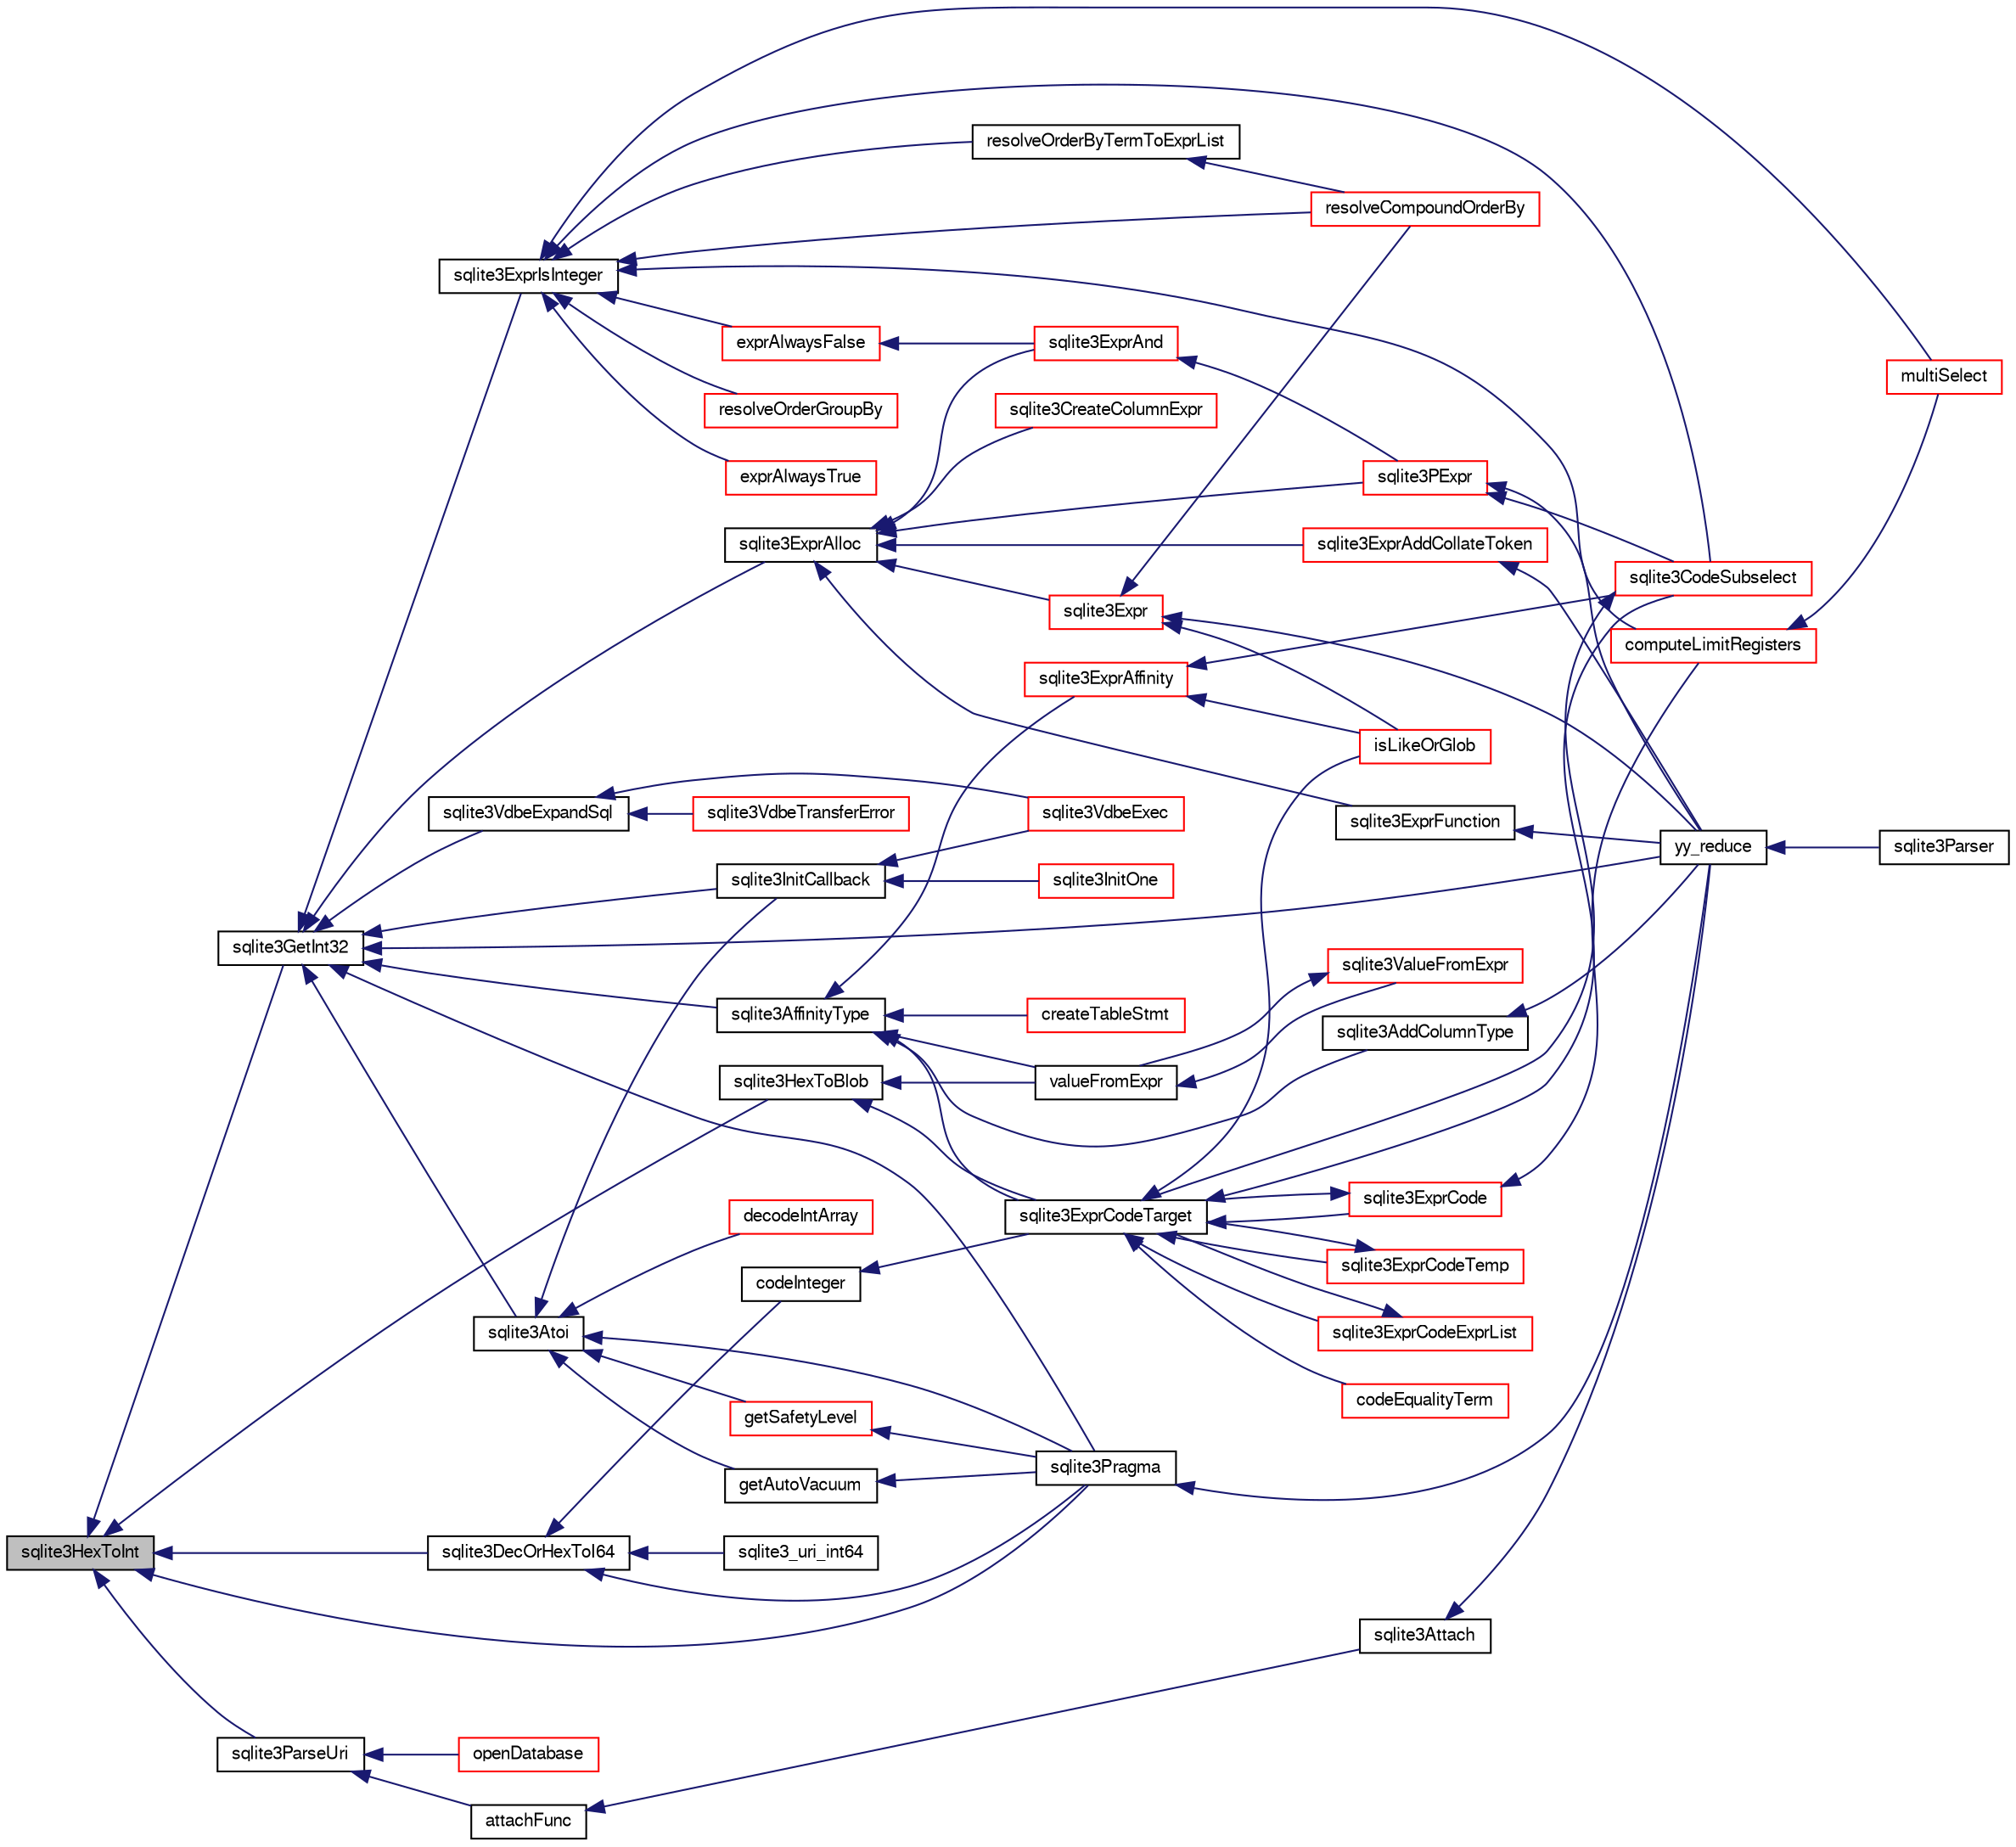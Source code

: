 digraph "sqlite3HexToInt"
{
  edge [fontname="FreeSans",fontsize="10",labelfontname="FreeSans",labelfontsize="10"];
  node [fontname="FreeSans",fontsize="10",shape=record];
  rankdir="LR";
  Node563481 [label="sqlite3HexToInt",height=0.2,width=0.4,color="black", fillcolor="grey75", style="filled", fontcolor="black"];
  Node563481 -> Node563482 [dir="back",color="midnightblue",fontsize="10",style="solid",fontname="FreeSans"];
  Node563482 [label="sqlite3DecOrHexToI64",height=0.2,width=0.4,color="black", fillcolor="white", style="filled",URL="$sqlite3_8c.html#a10bcb051eb14e5a26b3f50aa3dfb0170"];
  Node563482 -> Node563483 [dir="back",color="midnightblue",fontsize="10",style="solid",fontname="FreeSans"];
  Node563483 [label="codeInteger",height=0.2,width=0.4,color="black", fillcolor="white", style="filled",URL="$sqlite3_8c.html#aed36006f29dec5c2f70f13c970ce6961"];
  Node563483 -> Node563484 [dir="back",color="midnightblue",fontsize="10",style="solid",fontname="FreeSans"];
  Node563484 [label="sqlite3ExprCodeTarget",height=0.2,width=0.4,color="black", fillcolor="white", style="filled",URL="$sqlite3_8c.html#a4f308397a0a3ed299ed31aaa1ae2a293"];
  Node563484 -> Node563485 [dir="back",color="midnightblue",fontsize="10",style="solid",fontname="FreeSans"];
  Node563485 [label="sqlite3CodeSubselect",height=0.2,width=0.4,color="red", fillcolor="white", style="filled",URL="$sqlite3_8c.html#aa69b46d2204a1d1b110107a1be12ee0c"];
  Node563485 -> Node563484 [dir="back",color="midnightblue",fontsize="10",style="solid",fontname="FreeSans"];
  Node563484 -> Node563532 [dir="back",color="midnightblue",fontsize="10",style="solid",fontname="FreeSans"];
  Node563532 [label="sqlite3ExprCodeTemp",height=0.2,width=0.4,color="red", fillcolor="white", style="filled",URL="$sqlite3_8c.html#a3bc5c1ccb3c5851847e2aeb4a84ae1fc"];
  Node563532 -> Node563484 [dir="back",color="midnightblue",fontsize="10",style="solid",fontname="FreeSans"];
  Node563484 -> Node563533 [dir="back",color="midnightblue",fontsize="10",style="solid",fontname="FreeSans"];
  Node563533 [label="sqlite3ExprCode",height=0.2,width=0.4,color="red", fillcolor="white", style="filled",URL="$sqlite3_8c.html#a75f270fb0b111b86924cca4ea507b417"];
  Node563533 -> Node563484 [dir="back",color="midnightblue",fontsize="10",style="solid",fontname="FreeSans"];
  Node563533 -> Node563540 [dir="back",color="midnightblue",fontsize="10",style="solid",fontname="FreeSans"];
  Node563540 [label="computeLimitRegisters",height=0.2,width=0.4,color="red", fillcolor="white", style="filled",URL="$sqlite3_8c.html#ae9d37055e4905929b6f6cda5461e2f37"];
  Node563540 -> Node563526 [dir="back",color="midnightblue",fontsize="10",style="solid",fontname="FreeSans"];
  Node563526 [label="multiSelect",height=0.2,width=0.4,color="red", fillcolor="white", style="filled",URL="$sqlite3_8c.html#a6456c61f3d9b2389738753cedfa24fa7"];
  Node563484 -> Node563542 [dir="back",color="midnightblue",fontsize="10",style="solid",fontname="FreeSans"];
  Node563542 [label="sqlite3ExprCodeExprList",height=0.2,width=0.4,color="red", fillcolor="white", style="filled",URL="$sqlite3_8c.html#a05b2b3dc3de7565de24eb3a2ff4e9566"];
  Node563542 -> Node563484 [dir="back",color="midnightblue",fontsize="10",style="solid",fontname="FreeSans"];
  Node563484 -> Node563545 [dir="back",color="midnightblue",fontsize="10",style="solid",fontname="FreeSans"];
  Node563545 [label="isLikeOrGlob",height=0.2,width=0.4,color="red", fillcolor="white", style="filled",URL="$sqlite3_8c.html#a6c38e495198bf8976f68d1a6ebd74a50"];
  Node563484 -> Node563530 [dir="back",color="midnightblue",fontsize="10",style="solid",fontname="FreeSans"];
  Node563530 [label="codeEqualityTerm",height=0.2,width=0.4,color="red", fillcolor="white", style="filled",URL="$sqlite3_8c.html#ad88a57073f031452c9843e97f15acc47"];
  Node563482 -> Node563518 [dir="back",color="midnightblue",fontsize="10",style="solid",fontname="FreeSans"];
  Node563518 [label="sqlite3Pragma",height=0.2,width=0.4,color="black", fillcolor="white", style="filled",URL="$sqlite3_8c.html#a111391370f58f8e6a6eca51fd34d62ed"];
  Node563518 -> Node563495 [dir="back",color="midnightblue",fontsize="10",style="solid",fontname="FreeSans"];
  Node563495 [label="yy_reduce",height=0.2,width=0.4,color="black", fillcolor="white", style="filled",URL="$sqlite3_8c.html#a7c419a9b25711c666a9a2449ef377f14"];
  Node563495 -> Node563496 [dir="back",color="midnightblue",fontsize="10",style="solid",fontname="FreeSans"];
  Node563496 [label="sqlite3Parser",height=0.2,width=0.4,color="black", fillcolor="white", style="filled",URL="$sqlite3_8c.html#a0327d71a5fabe0b6a343d78a2602e72a"];
  Node563482 -> Node563554 [dir="back",color="midnightblue",fontsize="10",style="solid",fontname="FreeSans"];
  Node563554 [label="sqlite3_uri_int64",height=0.2,width=0.4,color="black", fillcolor="white", style="filled",URL="$sqlite3_8h.html#a86516373b17f3928036fb6926e04683d"];
  Node563481 -> Node563555 [dir="back",color="midnightblue",fontsize="10",style="solid",fontname="FreeSans"];
  Node563555 [label="sqlite3GetInt32",height=0.2,width=0.4,color="black", fillcolor="white", style="filled",URL="$sqlite3_8c.html#a5f876209b4343549fc9224cd11c70928"];
  Node563555 -> Node563556 [dir="back",color="midnightblue",fontsize="10",style="solid",fontname="FreeSans"];
  Node563556 [label="sqlite3Atoi",height=0.2,width=0.4,color="black", fillcolor="white", style="filled",URL="$sqlite3_8c.html#a567fec0d8e10559f0f901f485158a9ad"];
  Node563556 -> Node563557 [dir="back",color="midnightblue",fontsize="10",style="solid",fontname="FreeSans"];
  Node563557 [label="decodeIntArray",height=0.2,width=0.4,color="red", fillcolor="white", style="filled",URL="$sqlite3_8c.html#a5e8b60c7b00918beb59b76e5ed837b01"];
  Node563556 -> Node563750 [dir="back",color="midnightblue",fontsize="10",style="solid",fontname="FreeSans"];
  Node563750 [label="getSafetyLevel",height=0.2,width=0.4,color="red", fillcolor="white", style="filled",URL="$sqlite3_8c.html#af9872d15b4c16938e89be4066ec1c590"];
  Node563750 -> Node563518 [dir="back",color="midnightblue",fontsize="10",style="solid",fontname="FreeSans"];
  Node563556 -> Node563784 [dir="back",color="midnightblue",fontsize="10",style="solid",fontname="FreeSans"];
  Node563784 [label="getAutoVacuum",height=0.2,width=0.4,color="black", fillcolor="white", style="filled",URL="$sqlite3_8c.html#a4d305a46decc369063385f937f883e5f"];
  Node563784 -> Node563518 [dir="back",color="midnightblue",fontsize="10",style="solid",fontname="FreeSans"];
  Node563556 -> Node563518 [dir="back",color="midnightblue",fontsize="10",style="solid",fontname="FreeSans"];
  Node563556 -> Node563658 [dir="back",color="midnightblue",fontsize="10",style="solid",fontname="FreeSans"];
  Node563658 [label="sqlite3InitCallback",height=0.2,width=0.4,color="black", fillcolor="white", style="filled",URL="$sqlite3_8c.html#a5183ff3c8b5311c7332250013ee018b3"];
  Node563658 -> Node563560 [dir="back",color="midnightblue",fontsize="10",style="solid",fontname="FreeSans"];
  Node563560 [label="sqlite3VdbeExec",height=0.2,width=0.4,color="red", fillcolor="white", style="filled",URL="$sqlite3_8c.html#a8ce40a614bdc56719c4d642b1e4dfb21"];
  Node563658 -> Node563659 [dir="back",color="midnightblue",fontsize="10",style="solid",fontname="FreeSans"];
  Node563659 [label="sqlite3InitOne",height=0.2,width=0.4,color="red", fillcolor="white", style="filled",URL="$sqlite3_8c.html#ac4318b25df65269906b0379251fe9b85"];
  Node563555 -> Node563785 [dir="back",color="midnightblue",fontsize="10",style="solid",fontname="FreeSans"];
  Node563785 [label="sqlite3VdbeExpandSql",height=0.2,width=0.4,color="black", fillcolor="white", style="filled",URL="$sqlite3_8c.html#a5a497837d5d69b92e7bca23673589c69"];
  Node563785 -> Node563786 [dir="back",color="midnightblue",fontsize="10",style="solid",fontname="FreeSans"];
  Node563786 [label="sqlite3VdbeTransferError",height=0.2,width=0.4,color="red", fillcolor="white", style="filled",URL="$sqlite3_8c.html#aaf4a567b51602bb6d7bb150e6c72de69"];
  Node563785 -> Node563560 [dir="back",color="midnightblue",fontsize="10",style="solid",fontname="FreeSans"];
  Node563555 -> Node563787 [dir="back",color="midnightblue",fontsize="10",style="solid",fontname="FreeSans"];
  Node563787 [label="sqlite3ExprAlloc",height=0.2,width=0.4,color="black", fillcolor="white", style="filled",URL="$sqlite3_8c.html#a7f1c54604acd48617bd41d26f5db776d"];
  Node563787 -> Node563788 [dir="back",color="midnightblue",fontsize="10",style="solid",fontname="FreeSans"];
  Node563788 [label="sqlite3CreateColumnExpr",height=0.2,width=0.4,color="red", fillcolor="white", style="filled",URL="$sqlite3_8c.html#ab01e61416294075609e08257fe347875"];
  Node563787 -> Node563789 [dir="back",color="midnightblue",fontsize="10",style="solid",fontname="FreeSans"];
  Node563789 [label="sqlite3ExprAddCollateToken",height=0.2,width=0.4,color="red", fillcolor="white", style="filled",URL="$sqlite3_8c.html#a78ef60a4dbac9c172ee8130d7d497935"];
  Node563789 -> Node563495 [dir="back",color="midnightblue",fontsize="10",style="solid",fontname="FreeSans"];
  Node563787 -> Node563793 [dir="back",color="midnightblue",fontsize="10",style="solid",fontname="FreeSans"];
  Node563793 [label="sqlite3Expr",height=0.2,width=0.4,color="red", fillcolor="white", style="filled",URL="$sqlite3_8c.html#a790d28ff2bd0d13725c692e0c4ed7105"];
  Node563793 -> Node563598 [dir="back",color="midnightblue",fontsize="10",style="solid",fontname="FreeSans"];
  Node563598 [label="resolveCompoundOrderBy",height=0.2,width=0.4,color="red", fillcolor="white", style="filled",URL="$sqlite3_8c.html#a462c5aa49cfd6aad6a92fa60ddefc569"];
  Node563793 -> Node563545 [dir="back",color="midnightblue",fontsize="10",style="solid",fontname="FreeSans"];
  Node563793 -> Node563495 [dir="back",color="midnightblue",fontsize="10",style="solid",fontname="FreeSans"];
  Node563787 -> Node563622 [dir="back",color="midnightblue",fontsize="10",style="solid",fontname="FreeSans"];
  Node563622 [label="sqlite3PExpr",height=0.2,width=0.4,color="red", fillcolor="white", style="filled",URL="$sqlite3_8c.html#a56670a96a4ad8449466fea3449f71c57"];
  Node563622 -> Node563485 [dir="back",color="midnightblue",fontsize="10",style="solid",fontname="FreeSans"];
  Node563622 -> Node563495 [dir="back",color="midnightblue",fontsize="10",style="solid",fontname="FreeSans"];
  Node563787 -> Node563629 [dir="back",color="midnightblue",fontsize="10",style="solid",fontname="FreeSans"];
  Node563629 [label="sqlite3ExprAnd",height=0.2,width=0.4,color="red", fillcolor="white", style="filled",URL="$sqlite3_8c.html#adb7ce3f2fe4bc4cb22dbb82aed2b6c32"];
  Node563629 -> Node563622 [dir="back",color="midnightblue",fontsize="10",style="solid",fontname="FreeSans"];
  Node563787 -> Node563634 [dir="back",color="midnightblue",fontsize="10",style="solid",fontname="FreeSans"];
  Node563634 [label="sqlite3ExprFunction",height=0.2,width=0.4,color="black", fillcolor="white", style="filled",URL="$sqlite3_8c.html#a5b2b92c48e6cc86ac8f648d87e228fc7"];
  Node563634 -> Node563495 [dir="back",color="midnightblue",fontsize="10",style="solid",fontname="FreeSans"];
  Node563555 -> Node563795 [dir="back",color="midnightblue",fontsize="10",style="solid",fontname="FreeSans"];
  Node563795 [label="sqlite3ExprIsInteger",height=0.2,width=0.4,color="black", fillcolor="white", style="filled",URL="$sqlite3_8c.html#a93009f02d365fbdd3f83865b723fd950"];
  Node563795 -> Node563597 [dir="back",color="midnightblue",fontsize="10",style="solid",fontname="FreeSans"];
  Node563597 [label="resolveOrderByTermToExprList",height=0.2,width=0.4,color="black", fillcolor="white", style="filled",URL="$sqlite3_8c.html#ac7f7eabdc769257622ad90aac3e02fe6"];
  Node563597 -> Node563598 [dir="back",color="midnightblue",fontsize="10",style="solid",fontname="FreeSans"];
  Node563795 -> Node563598 [dir="back",color="midnightblue",fontsize="10",style="solid",fontname="FreeSans"];
  Node563795 -> Node563599 [dir="back",color="midnightblue",fontsize="10",style="solid",fontname="FreeSans"];
  Node563599 [label="resolveOrderGroupBy",height=0.2,width=0.4,color="red", fillcolor="white", style="filled",URL="$sqlite3_8c.html#a4dc8ed6177a5de887eae1010992e3d00"];
  Node563795 -> Node563796 [dir="back",color="midnightblue",fontsize="10",style="solid",fontname="FreeSans"];
  Node563796 [label="exprAlwaysTrue",height=0.2,width=0.4,color="red", fillcolor="white", style="filled",URL="$sqlite3_8c.html#a11876f336ef69a715ff39dd4374b334d"];
  Node563795 -> Node563797 [dir="back",color="midnightblue",fontsize="10",style="solid",fontname="FreeSans"];
  Node563797 [label="exprAlwaysFalse",height=0.2,width=0.4,color="red", fillcolor="white", style="filled",URL="$sqlite3_8c.html#aa72440ec8db7b30f945e8f50ad9a4eba"];
  Node563797 -> Node563629 [dir="back",color="midnightblue",fontsize="10",style="solid",fontname="FreeSans"];
  Node563795 -> Node563485 [dir="back",color="midnightblue",fontsize="10",style="solid",fontname="FreeSans"];
  Node563795 -> Node563540 [dir="back",color="midnightblue",fontsize="10",style="solid",fontname="FreeSans"];
  Node563795 -> Node563526 [dir="back",color="midnightblue",fontsize="10",style="solid",fontname="FreeSans"];
  Node563555 -> Node563798 [dir="back",color="midnightblue",fontsize="10",style="solid",fontname="FreeSans"];
  Node563798 [label="sqlite3AffinityType",height=0.2,width=0.4,color="black", fillcolor="white", style="filled",URL="$sqlite3_8c.html#ad3b6641027549ec6634f6239256676bd"];
  Node563798 -> Node563799 [dir="back",color="midnightblue",fontsize="10",style="solid",fontname="FreeSans"];
  Node563799 [label="valueFromExpr",height=0.2,width=0.4,color="black", fillcolor="white", style="filled",URL="$sqlite3_8c.html#a08f91b27c0189e8b5bcdea6537466b7c"];
  Node563799 -> Node563800 [dir="back",color="midnightblue",fontsize="10",style="solid",fontname="FreeSans"];
  Node563800 [label="sqlite3ValueFromExpr",height=0.2,width=0.4,color="red", fillcolor="white", style="filled",URL="$sqlite3_8c.html#af103c812684544760641a1cd4d9745df"];
  Node563800 -> Node563799 [dir="back",color="midnightblue",fontsize="10",style="solid",fontname="FreeSans"];
  Node563798 -> Node563805 [dir="back",color="midnightblue",fontsize="10",style="solid",fontname="FreeSans"];
  Node563805 [label="sqlite3ExprAffinity",height=0.2,width=0.4,color="red", fillcolor="white", style="filled",URL="$sqlite3_8c.html#aca6a667380b05650f917422118d8b7d3"];
  Node563805 -> Node563485 [dir="back",color="midnightblue",fontsize="10",style="solid",fontname="FreeSans"];
  Node563805 -> Node563545 [dir="back",color="midnightblue",fontsize="10",style="solid",fontname="FreeSans"];
  Node563798 -> Node563484 [dir="back",color="midnightblue",fontsize="10",style="solid",fontname="FreeSans"];
  Node563798 -> Node563822 [dir="back",color="midnightblue",fontsize="10",style="solid",fontname="FreeSans"];
  Node563822 [label="sqlite3AddColumnType",height=0.2,width=0.4,color="black", fillcolor="white", style="filled",URL="$sqlite3_8c.html#a6024d6aed26a1c4e6e1676dfbff22d97"];
  Node563822 -> Node563495 [dir="back",color="midnightblue",fontsize="10",style="solid",fontname="FreeSans"];
  Node563798 -> Node563823 [dir="back",color="midnightblue",fontsize="10",style="solid",fontname="FreeSans"];
  Node563823 [label="createTableStmt",height=0.2,width=0.4,color="red", fillcolor="white", style="filled",URL="$sqlite3_8c.html#a6b8d7a56b28f8ddeaaa1638a1347a930"];
  Node563555 -> Node563518 [dir="back",color="midnightblue",fontsize="10",style="solid",fontname="FreeSans"];
  Node563555 -> Node563658 [dir="back",color="midnightblue",fontsize="10",style="solid",fontname="FreeSans"];
  Node563555 -> Node563495 [dir="back",color="midnightblue",fontsize="10",style="solid",fontname="FreeSans"];
  Node563481 -> Node563824 [dir="back",color="midnightblue",fontsize="10",style="solid",fontname="FreeSans"];
  Node563824 [label="sqlite3HexToBlob",height=0.2,width=0.4,color="black", fillcolor="white", style="filled",URL="$sqlite3_8c.html#a6ef78c15c318f47aedcab51f590de78d"];
  Node563824 -> Node563799 [dir="back",color="midnightblue",fontsize="10",style="solid",fontname="FreeSans"];
  Node563824 -> Node563484 [dir="back",color="midnightblue",fontsize="10",style="solid",fontname="FreeSans"];
  Node563481 -> Node563518 [dir="back",color="midnightblue",fontsize="10",style="solid",fontname="FreeSans"];
  Node563481 -> Node563825 [dir="back",color="midnightblue",fontsize="10",style="solid",fontname="FreeSans"];
  Node563825 [label="sqlite3ParseUri",height=0.2,width=0.4,color="black", fillcolor="white", style="filled",URL="$sqlite3_8c.html#aaa912f29a67460d8b2186c97056e8767"];
  Node563825 -> Node563661 [dir="back",color="midnightblue",fontsize="10",style="solid",fontname="FreeSans"];
  Node563661 [label="attachFunc",height=0.2,width=0.4,color="black", fillcolor="white", style="filled",URL="$sqlite3_8c.html#a69cb751a7da501b9a0aa37e0d7c3eaf7"];
  Node563661 -> Node563538 [dir="back",color="midnightblue",fontsize="10",style="solid",fontname="FreeSans"];
  Node563538 [label="sqlite3Attach",height=0.2,width=0.4,color="black", fillcolor="white", style="filled",URL="$sqlite3_8c.html#ae0907fe0b43cc1b4c7e6a16213e8546f"];
  Node563538 -> Node563495 [dir="back",color="midnightblue",fontsize="10",style="solid",fontname="FreeSans"];
  Node563825 -> Node563724 [dir="back",color="midnightblue",fontsize="10",style="solid",fontname="FreeSans"];
  Node563724 [label="openDatabase",height=0.2,width=0.4,color="red", fillcolor="white", style="filled",URL="$sqlite3_8c.html#a6a9c3bc3a64234e863413f41db473758"];
}
